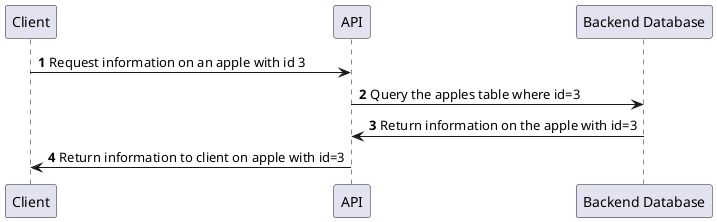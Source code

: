 @startuml
'https://plantuml.com/sequence-diagram

autonumber

Client -> API: Request information on an apple with id 3
API -> BackendDB as "Backend Database": Query the apples table where id=3
BackendDB -> API: Return information on the apple with id=3
API -> Client: Return information to client on apple with id=3


@enduml